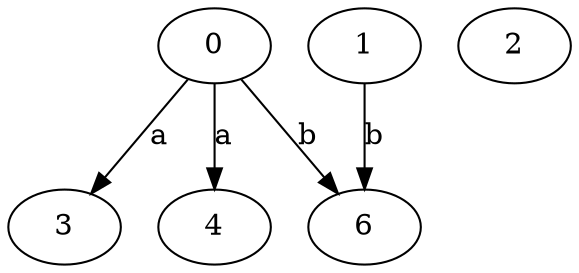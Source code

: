 strict digraph  {
0;
2;
1;
3;
4;
6;
0 -> 3  [label=a];
0 -> 4  [label=a];
0 -> 6  [label=b];
1 -> 6  [label=b];
}
